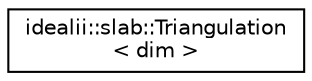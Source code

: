 digraph "Graphical Class Hierarchy"
{
 // LATEX_PDF_SIZE
  edge [fontname="Helvetica",fontsize="10",labelfontname="Helvetica",labelfontsize="10"];
  node [fontname="Helvetica",fontsize="10",shape=record];
  rankdir="LR";
  Node0 [label="idealii::slab::Triangulation\l\< dim \>",height=0.2,width=0.4,color="black", fillcolor="white", style="filled",URL="$classidealii_1_1slab_1_1Triangulation.html",tooltip="Actual Triangulation for a specific slab."];
}
